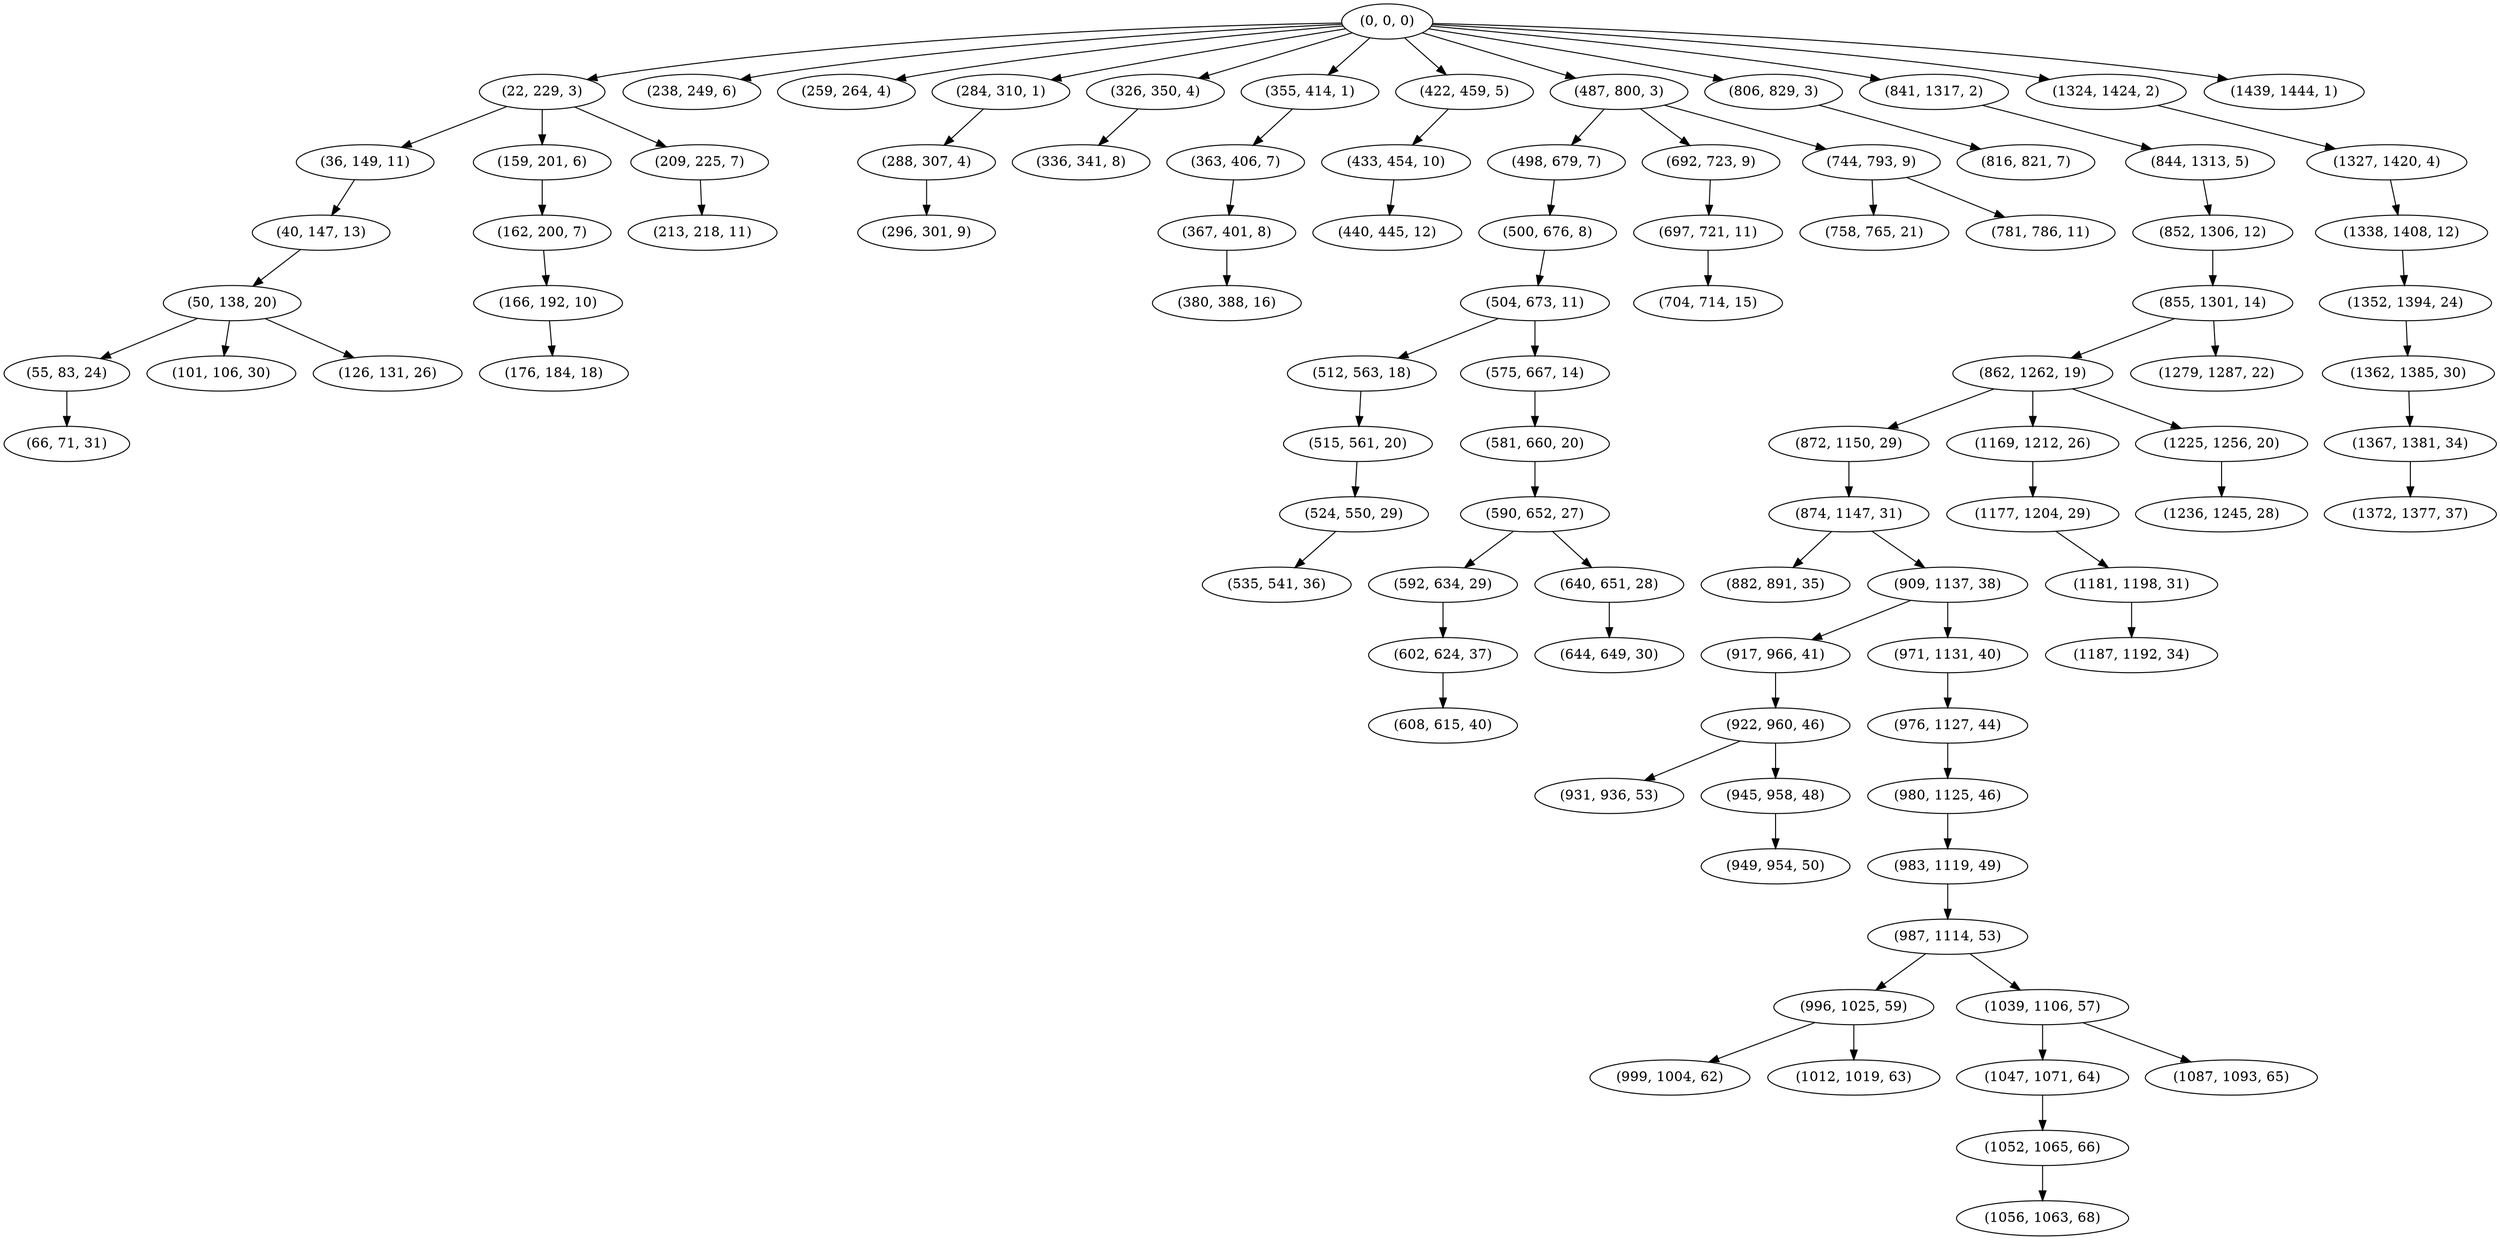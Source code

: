 digraph tree {
    "(0, 0, 0)";
    "(22, 229, 3)";
    "(36, 149, 11)";
    "(40, 147, 13)";
    "(50, 138, 20)";
    "(55, 83, 24)";
    "(66, 71, 31)";
    "(101, 106, 30)";
    "(126, 131, 26)";
    "(159, 201, 6)";
    "(162, 200, 7)";
    "(166, 192, 10)";
    "(176, 184, 18)";
    "(209, 225, 7)";
    "(213, 218, 11)";
    "(238, 249, 6)";
    "(259, 264, 4)";
    "(284, 310, 1)";
    "(288, 307, 4)";
    "(296, 301, 9)";
    "(326, 350, 4)";
    "(336, 341, 8)";
    "(355, 414, 1)";
    "(363, 406, 7)";
    "(367, 401, 8)";
    "(380, 388, 16)";
    "(422, 459, 5)";
    "(433, 454, 10)";
    "(440, 445, 12)";
    "(487, 800, 3)";
    "(498, 679, 7)";
    "(500, 676, 8)";
    "(504, 673, 11)";
    "(512, 563, 18)";
    "(515, 561, 20)";
    "(524, 550, 29)";
    "(535, 541, 36)";
    "(575, 667, 14)";
    "(581, 660, 20)";
    "(590, 652, 27)";
    "(592, 634, 29)";
    "(602, 624, 37)";
    "(608, 615, 40)";
    "(640, 651, 28)";
    "(644, 649, 30)";
    "(692, 723, 9)";
    "(697, 721, 11)";
    "(704, 714, 15)";
    "(744, 793, 9)";
    "(758, 765, 21)";
    "(781, 786, 11)";
    "(806, 829, 3)";
    "(816, 821, 7)";
    "(841, 1317, 2)";
    "(844, 1313, 5)";
    "(852, 1306, 12)";
    "(855, 1301, 14)";
    "(862, 1262, 19)";
    "(872, 1150, 29)";
    "(874, 1147, 31)";
    "(882, 891, 35)";
    "(909, 1137, 38)";
    "(917, 966, 41)";
    "(922, 960, 46)";
    "(931, 936, 53)";
    "(945, 958, 48)";
    "(949, 954, 50)";
    "(971, 1131, 40)";
    "(976, 1127, 44)";
    "(980, 1125, 46)";
    "(983, 1119, 49)";
    "(987, 1114, 53)";
    "(996, 1025, 59)";
    "(999, 1004, 62)";
    "(1012, 1019, 63)";
    "(1039, 1106, 57)";
    "(1047, 1071, 64)";
    "(1052, 1065, 66)";
    "(1056, 1063, 68)";
    "(1087, 1093, 65)";
    "(1169, 1212, 26)";
    "(1177, 1204, 29)";
    "(1181, 1198, 31)";
    "(1187, 1192, 34)";
    "(1225, 1256, 20)";
    "(1236, 1245, 28)";
    "(1279, 1287, 22)";
    "(1324, 1424, 2)";
    "(1327, 1420, 4)";
    "(1338, 1408, 12)";
    "(1352, 1394, 24)";
    "(1362, 1385, 30)";
    "(1367, 1381, 34)";
    "(1372, 1377, 37)";
    "(1439, 1444, 1)";
    "(0, 0, 0)" -> "(22, 229, 3)";
    "(0, 0, 0)" -> "(238, 249, 6)";
    "(0, 0, 0)" -> "(259, 264, 4)";
    "(0, 0, 0)" -> "(284, 310, 1)";
    "(0, 0, 0)" -> "(326, 350, 4)";
    "(0, 0, 0)" -> "(355, 414, 1)";
    "(0, 0, 0)" -> "(422, 459, 5)";
    "(0, 0, 0)" -> "(487, 800, 3)";
    "(0, 0, 0)" -> "(806, 829, 3)";
    "(0, 0, 0)" -> "(841, 1317, 2)";
    "(0, 0, 0)" -> "(1324, 1424, 2)";
    "(0, 0, 0)" -> "(1439, 1444, 1)";
    "(22, 229, 3)" -> "(36, 149, 11)";
    "(22, 229, 3)" -> "(159, 201, 6)";
    "(22, 229, 3)" -> "(209, 225, 7)";
    "(36, 149, 11)" -> "(40, 147, 13)";
    "(40, 147, 13)" -> "(50, 138, 20)";
    "(50, 138, 20)" -> "(55, 83, 24)";
    "(50, 138, 20)" -> "(101, 106, 30)";
    "(50, 138, 20)" -> "(126, 131, 26)";
    "(55, 83, 24)" -> "(66, 71, 31)";
    "(159, 201, 6)" -> "(162, 200, 7)";
    "(162, 200, 7)" -> "(166, 192, 10)";
    "(166, 192, 10)" -> "(176, 184, 18)";
    "(209, 225, 7)" -> "(213, 218, 11)";
    "(284, 310, 1)" -> "(288, 307, 4)";
    "(288, 307, 4)" -> "(296, 301, 9)";
    "(326, 350, 4)" -> "(336, 341, 8)";
    "(355, 414, 1)" -> "(363, 406, 7)";
    "(363, 406, 7)" -> "(367, 401, 8)";
    "(367, 401, 8)" -> "(380, 388, 16)";
    "(422, 459, 5)" -> "(433, 454, 10)";
    "(433, 454, 10)" -> "(440, 445, 12)";
    "(487, 800, 3)" -> "(498, 679, 7)";
    "(487, 800, 3)" -> "(692, 723, 9)";
    "(487, 800, 3)" -> "(744, 793, 9)";
    "(498, 679, 7)" -> "(500, 676, 8)";
    "(500, 676, 8)" -> "(504, 673, 11)";
    "(504, 673, 11)" -> "(512, 563, 18)";
    "(504, 673, 11)" -> "(575, 667, 14)";
    "(512, 563, 18)" -> "(515, 561, 20)";
    "(515, 561, 20)" -> "(524, 550, 29)";
    "(524, 550, 29)" -> "(535, 541, 36)";
    "(575, 667, 14)" -> "(581, 660, 20)";
    "(581, 660, 20)" -> "(590, 652, 27)";
    "(590, 652, 27)" -> "(592, 634, 29)";
    "(590, 652, 27)" -> "(640, 651, 28)";
    "(592, 634, 29)" -> "(602, 624, 37)";
    "(602, 624, 37)" -> "(608, 615, 40)";
    "(640, 651, 28)" -> "(644, 649, 30)";
    "(692, 723, 9)" -> "(697, 721, 11)";
    "(697, 721, 11)" -> "(704, 714, 15)";
    "(744, 793, 9)" -> "(758, 765, 21)";
    "(744, 793, 9)" -> "(781, 786, 11)";
    "(806, 829, 3)" -> "(816, 821, 7)";
    "(841, 1317, 2)" -> "(844, 1313, 5)";
    "(844, 1313, 5)" -> "(852, 1306, 12)";
    "(852, 1306, 12)" -> "(855, 1301, 14)";
    "(855, 1301, 14)" -> "(862, 1262, 19)";
    "(855, 1301, 14)" -> "(1279, 1287, 22)";
    "(862, 1262, 19)" -> "(872, 1150, 29)";
    "(862, 1262, 19)" -> "(1169, 1212, 26)";
    "(862, 1262, 19)" -> "(1225, 1256, 20)";
    "(872, 1150, 29)" -> "(874, 1147, 31)";
    "(874, 1147, 31)" -> "(882, 891, 35)";
    "(874, 1147, 31)" -> "(909, 1137, 38)";
    "(909, 1137, 38)" -> "(917, 966, 41)";
    "(909, 1137, 38)" -> "(971, 1131, 40)";
    "(917, 966, 41)" -> "(922, 960, 46)";
    "(922, 960, 46)" -> "(931, 936, 53)";
    "(922, 960, 46)" -> "(945, 958, 48)";
    "(945, 958, 48)" -> "(949, 954, 50)";
    "(971, 1131, 40)" -> "(976, 1127, 44)";
    "(976, 1127, 44)" -> "(980, 1125, 46)";
    "(980, 1125, 46)" -> "(983, 1119, 49)";
    "(983, 1119, 49)" -> "(987, 1114, 53)";
    "(987, 1114, 53)" -> "(996, 1025, 59)";
    "(987, 1114, 53)" -> "(1039, 1106, 57)";
    "(996, 1025, 59)" -> "(999, 1004, 62)";
    "(996, 1025, 59)" -> "(1012, 1019, 63)";
    "(1039, 1106, 57)" -> "(1047, 1071, 64)";
    "(1039, 1106, 57)" -> "(1087, 1093, 65)";
    "(1047, 1071, 64)" -> "(1052, 1065, 66)";
    "(1052, 1065, 66)" -> "(1056, 1063, 68)";
    "(1169, 1212, 26)" -> "(1177, 1204, 29)";
    "(1177, 1204, 29)" -> "(1181, 1198, 31)";
    "(1181, 1198, 31)" -> "(1187, 1192, 34)";
    "(1225, 1256, 20)" -> "(1236, 1245, 28)";
    "(1324, 1424, 2)" -> "(1327, 1420, 4)";
    "(1327, 1420, 4)" -> "(1338, 1408, 12)";
    "(1338, 1408, 12)" -> "(1352, 1394, 24)";
    "(1352, 1394, 24)" -> "(1362, 1385, 30)";
    "(1362, 1385, 30)" -> "(1367, 1381, 34)";
    "(1367, 1381, 34)" -> "(1372, 1377, 37)";
}
